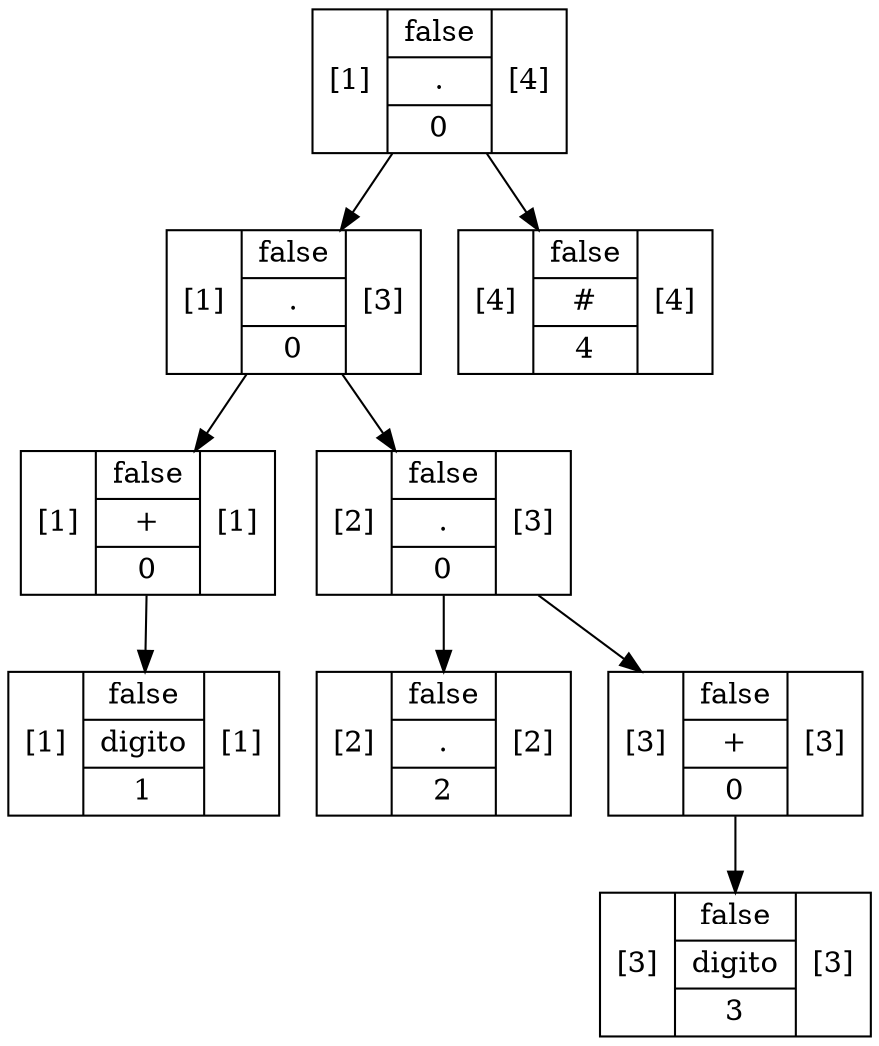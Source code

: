 digraph structs {
    node [shape=record];ArbolNodoMetodo4f8d8f1e[label="[1]|{false|{digito}|1}|[1]"];
ArbolNodoMetodo1d43124[label="[1]|{false|{+}|0}|[1]"];
ArbolNodoMetodo1d43124 -> ArbolNodoMetodo4f8d8f1e;
ArbolNodoMetodo3cc05d82[label="[2]|{false|{.}|2}|[2]"];
ArbolNodoMetodo5479b9bc[label="[3]|{false|{digito}|3}|[3]"];
ArbolNodoMetodo772f2952[label="[3]|{false|{+}|0}|[3]"];
ArbolNodoMetodo772f2952 -> ArbolNodoMetodo5479b9bc;
ArbolNodoMetodo57526b82[label="[2]|{false|{.}|0}|[3]"];
ArbolNodoMetodo57526b82 -> ArbolNodoMetodo3cc05d82;
ArbolNodoMetodo57526b82 -> ArbolNodoMetodo772f2952;
ArbolNodoMetodo69c000a7[label="[1]|{false|{.}|0}|[3]"];
ArbolNodoMetodo69c000a7 -> ArbolNodoMetodo1d43124;
ArbolNodoMetodo69c000a7 -> ArbolNodoMetodo57526b82;
ArbolNodoMetodo706df07a[label="[4]|{false|{#}|4}|[4]"];
ArbolNodoMetodo7e06329c[label="[1]|{false|{.}|0}|[4]"];
ArbolNodoMetodo7e06329c -> ArbolNodoMetodo69c000a7;
ArbolNodoMetodo7e06329c -> ArbolNodoMetodo706df07a;
}
